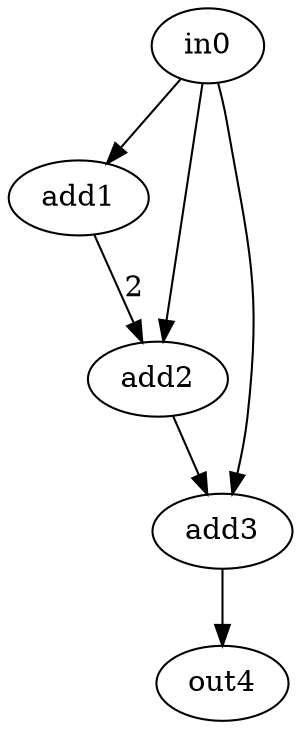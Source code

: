 strict digraph "arf" {
0 [alap=0, asap=0, label=in0, op=in];
1 [alap=1, asap=1, label=add1, op=addi, value=2];
2 [alap=2, asap=2, label=add2, op=add, value=2];
3 [alap=3, asap=3, label=add3, op=add, value=2];
4 [alap=4, asap=4, label=out4, op=out];
0 -> 1  [port=0, w=0];
0 -> 2  [port=0, w=0];
0 -> 3  [port=0, w=0];
1 -> 2  [label=2, port=1, w=2];
2 -> 3  [port=1, w=0];
3 -> 4  [port=0, w=0];
}
